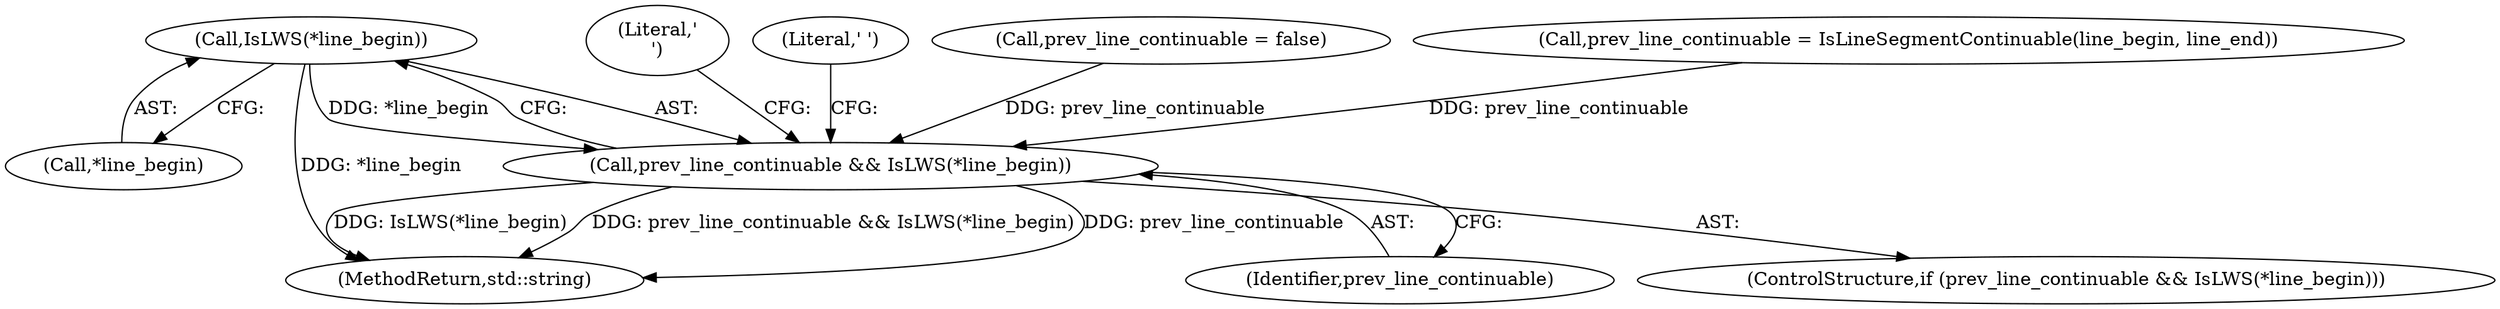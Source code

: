 digraph "0_Chrome_2bcaf4649c1d495072967ea454e8c16dce044705_1@pointer" {
"1000158" [label="(Call,IsLWS(*line_begin))"];
"1000156" [label="(Call,prev_line_continuable && IsLWS(*line_begin))"];
"1000141" [label="(Call,prev_line_continuable = false)"];
"1000156" [label="(Call,prev_line_continuable && IsLWS(*line_begin))"];
"1000157" [label="(Identifier,prev_line_continuable)"];
"1000155" [label="(ControlStructure,if (prev_line_continuable && IsLWS(*line_begin)))"];
"1000158" [label="(Call,IsLWS(*line_begin))"];
"1000176" [label="(Call,prev_line_continuable = IsLineSegmentContinuable(line_begin, line_end))"];
"1000172" [label="(Literal,'\n')"];
"1000197" [label="(MethodReturn,std::string)"];
"1000163" [label="(Literal,' ')"];
"1000159" [label="(Call,*line_begin)"];
"1000158" -> "1000156"  [label="AST: "];
"1000158" -> "1000159"  [label="CFG: "];
"1000159" -> "1000158"  [label="AST: "];
"1000156" -> "1000158"  [label="CFG: "];
"1000158" -> "1000197"  [label="DDG: *line_begin"];
"1000158" -> "1000156"  [label="DDG: *line_begin"];
"1000156" -> "1000155"  [label="AST: "];
"1000156" -> "1000157"  [label="CFG: "];
"1000157" -> "1000156"  [label="AST: "];
"1000163" -> "1000156"  [label="CFG: "];
"1000172" -> "1000156"  [label="CFG: "];
"1000156" -> "1000197"  [label="DDG: prev_line_continuable"];
"1000156" -> "1000197"  [label="DDG: IsLWS(*line_begin)"];
"1000156" -> "1000197"  [label="DDG: prev_line_continuable && IsLWS(*line_begin)"];
"1000141" -> "1000156"  [label="DDG: prev_line_continuable"];
"1000176" -> "1000156"  [label="DDG: prev_line_continuable"];
}
